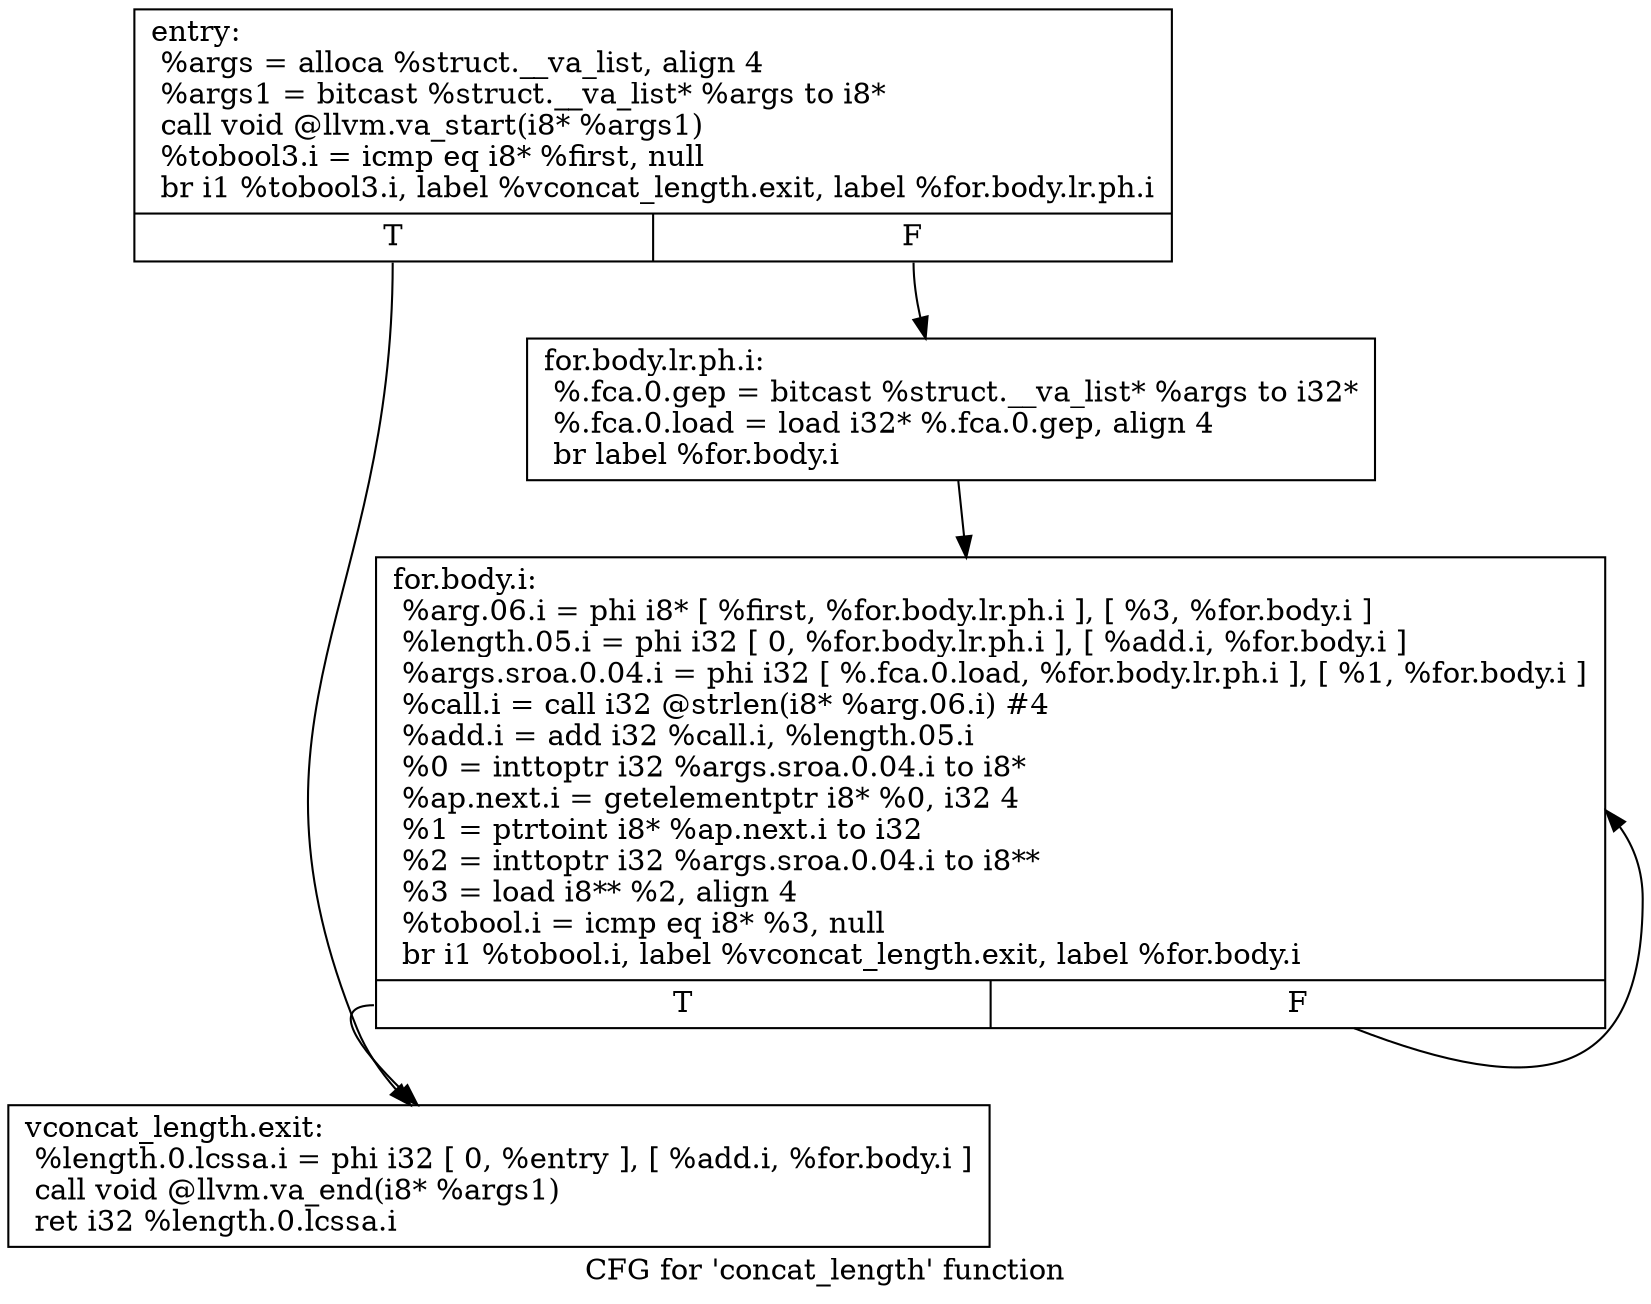 digraph "CFG for 'concat_length' function" {
	label="CFG for 'concat_length' function";

	Node0x2f08d40 [shape=record,label="{entry:\l  %args = alloca %struct.__va_list, align 4\l  %args1 = bitcast %struct.__va_list* %args to i8*\l  call void @llvm.va_start(i8* %args1)\l  %tobool3.i = icmp eq i8* %first, null\l  br i1 %tobool3.i, label %vconcat_length.exit, label %for.body.lr.ph.i\l|{<s0>T|<s1>F}}"];
	Node0x2f08d40:s0 -> Node0x2f03d40;
	Node0x2f08d40:s1 -> Node0x2f08da0;
	Node0x2f08da0 [shape=record,label="{for.body.lr.ph.i:                                 \l  %.fca.0.gep = bitcast %struct.__va_list* %args to i32*\l  %.fca.0.load = load i32* %.fca.0.gep, align 4\l  br label %for.body.i\l}"];
	Node0x2f08da0 -> Node0x2f08e00;
	Node0x2f08e00 [shape=record,label="{for.body.i:                                       \l  %arg.06.i = phi i8* [ %first, %for.body.lr.ph.i ], [ %3, %for.body.i ]\l  %length.05.i = phi i32 [ 0, %for.body.lr.ph.i ], [ %add.i, %for.body.i ]\l  %args.sroa.0.04.i = phi i32 [ %.fca.0.load, %for.body.lr.ph.i ], [ %1, %for.body.i ]\l  %call.i = call i32 @strlen(i8* %arg.06.i) #4\l  %add.i = add i32 %call.i, %length.05.i\l  %0 = inttoptr i32 %args.sroa.0.04.i to i8*\l  %ap.next.i = getelementptr i8* %0, i32 4\l  %1 = ptrtoint i8* %ap.next.i to i32\l  %2 = inttoptr i32 %args.sroa.0.04.i to i8**\l  %3 = load i8** %2, align 4\l  %tobool.i = icmp eq i8* %3, null\l  br i1 %tobool.i, label %vconcat_length.exit, label %for.body.i\l|{<s0>T|<s1>F}}"];
	Node0x2f08e00:s0 -> Node0x2f03d40;
	Node0x2f08e00:s1 -> Node0x2f08e00;
	Node0x2f03d40 [shape=record,label="{vconcat_length.exit:                              \l  %length.0.lcssa.i = phi i32 [ 0, %entry ], [ %add.i, %for.body.i ]\l  call void @llvm.va_end(i8* %args1)\l  ret i32 %length.0.lcssa.i\l}"];
}

